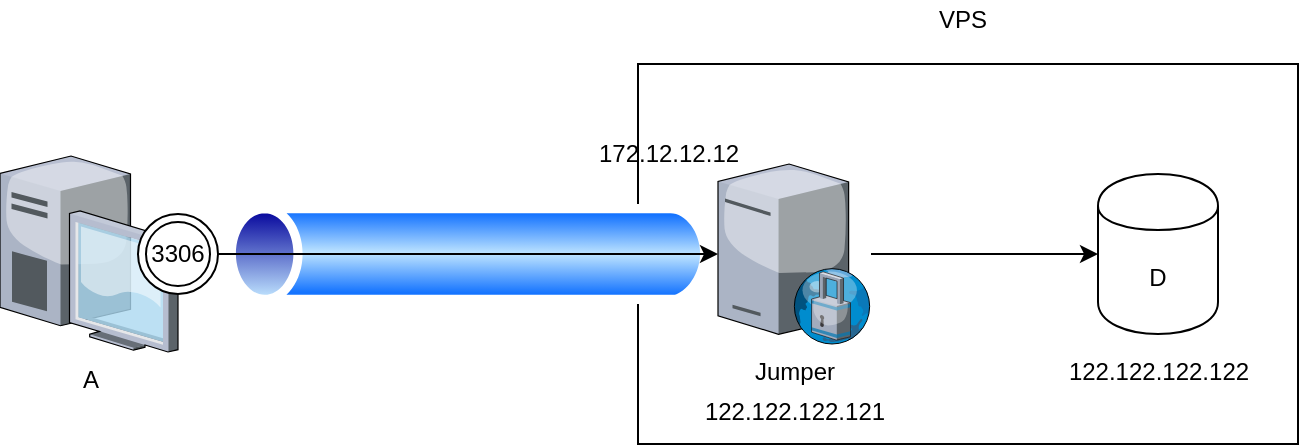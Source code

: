 <mxfile version="12.9.13" type="github"><diagram name="Page-1" id="822b0af5-4adb-64df-f703-e8dfc1f81529"><mxGraphModel dx="1058" dy="711" grid="1" gridSize="10" guides="1" tooltips="1" connect="1" arrows="1" fold="1" page="1" pageScale="1" pageWidth="1100" pageHeight="850" background="#ffffff" math="0" shadow="0"><root><mxCell id="0"/><mxCell id="1" parent="0"/><mxCell id="XTeKaJGjClMskKkTUSLm-17" value="" style="rounded=0;whiteSpace=wrap;html=1;" vertex="1" parent="1"><mxGeometry x="400" y="210" width="330" height="190" as="geometry"/></mxCell><mxCell id="XTeKaJGjClMskKkTUSLm-2" value="A" style="verticalLabelPosition=bottom;aspect=fixed;html=1;verticalAlign=top;strokeColor=none;align=center;outlineConnect=0;shape=mxgraph.citrix.desktop;" vertex="1" parent="1"><mxGeometry x="81" y="256" width="89" height="98" as="geometry"/></mxCell><mxCell id="XTeKaJGjClMskKkTUSLm-3" value="Jumper" style="verticalLabelPosition=bottom;aspect=fixed;html=1;verticalAlign=top;strokeColor=none;align=center;outlineConnect=0;shape=mxgraph.citrix.proxy_server;" vertex="1" parent="1"><mxGeometry x="440" y="260" width="76.5" height="90" as="geometry"/></mxCell><mxCell id="XTeKaJGjClMskKkTUSLm-5" value="" style="aspect=fixed;perimeter=ellipsePerimeter;html=1;align=center;shadow=0;dashed=0;spacingTop=3;image;image=img/lib/active_directory/tunnel.svg;" vertex="1" parent="1"><mxGeometry x="190" y="280" width="250" height="50" as="geometry"/></mxCell><mxCell id="XTeKaJGjClMskKkTUSLm-10" value="" style="endArrow=classic;html=1;exitX=1;exitY=0.5;exitDx=0;exitDy=0;" edge="1" parent="1" source="XTeKaJGjClMskKkTUSLm-11" target="XTeKaJGjClMskKkTUSLm-3"><mxGeometry width="50" height="50" relative="1" as="geometry"><mxPoint x="270" y="440" as="sourcePoint"/><mxPoint x="320" y="390" as="targetPoint"/></mxGeometry></mxCell><mxCell id="XTeKaJGjClMskKkTUSLm-11" value="3306" style="ellipse;shape=doubleEllipse;whiteSpace=wrap;html=1;aspect=fixed;" vertex="1" parent="1"><mxGeometry x="150" y="285" width="40" height="40" as="geometry"/></mxCell><mxCell id="XTeKaJGjClMskKkTUSLm-13" value="D" style="shape=cylinder;whiteSpace=wrap;html=1;boundedLbl=1;backgroundOutline=1;" vertex="1" parent="1"><mxGeometry x="630" y="265" width="60" height="80" as="geometry"/></mxCell><mxCell id="XTeKaJGjClMskKkTUSLm-14" value="" style="endArrow=classic;html=1;entryX=0;entryY=0.5;entryDx=0;entryDy=0;" edge="1" parent="1" source="XTeKaJGjClMskKkTUSLm-3" target="XTeKaJGjClMskKkTUSLm-13"><mxGeometry width="50" height="50" relative="1" as="geometry"><mxPoint x="550" y="320" as="sourcePoint"/><mxPoint x="600" y="270" as="targetPoint"/></mxGeometry></mxCell><mxCell id="XTeKaJGjClMskKkTUSLm-18" value="VPS" style="text;html=1;align=center;verticalAlign=middle;resizable=0;points=[];autosize=1;" vertex="1" parent="1"><mxGeometry x="542" y="178" width="40" height="20" as="geometry"/></mxCell><mxCell id="XTeKaJGjClMskKkTUSLm-21" value="122.122.122.122" style="text;html=1;align=center;verticalAlign=middle;resizable=0;points=[];autosize=1;" vertex="1" parent="1"><mxGeometry x="605" y="354" width="110" height="20" as="geometry"/></mxCell><mxCell id="XTeKaJGjClMskKkTUSLm-22" value="172.12.12.12" style="text;html=1;align=center;verticalAlign=middle;resizable=0;points=[];autosize=1;" vertex="1" parent="1"><mxGeometry x="370" y="245" width="90" height="20" as="geometry"/></mxCell><mxCell id="XTeKaJGjClMskKkTUSLm-23" value="122.122.122.121" style="text;html=1;align=center;verticalAlign=middle;resizable=0;points=[];autosize=1;" vertex="1" parent="1"><mxGeometry x="423.25" y="374" width="110" height="20" as="geometry"/></mxCell></root></mxGraphModel></diagram></mxfile>